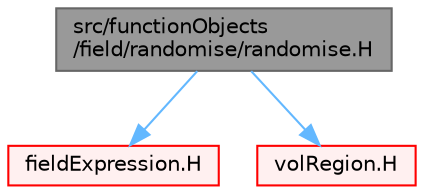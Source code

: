 digraph "src/functionObjects/field/randomise/randomise.H"
{
 // LATEX_PDF_SIZE
  bgcolor="transparent";
  edge [fontname=Helvetica,fontsize=10,labelfontname=Helvetica,labelfontsize=10];
  node [fontname=Helvetica,fontsize=10,shape=box,height=0.2,width=0.4];
  Node1 [id="Node000001",label="src/functionObjects\l/field/randomise/randomise.H",height=0.2,width=0.4,color="gray40", fillcolor="grey60", style="filled", fontcolor="black",tooltip=" "];
  Node1 -> Node2 [id="edge1_Node000001_Node000002",color="steelblue1",style="solid",tooltip=" "];
  Node2 [id="Node000002",label="fieldExpression.H",height=0.2,width=0.4,color="red", fillcolor="#FFF0F0", style="filled",URL="$fieldExpression_8H.html",tooltip=" "];
  Node1 -> Node403 [id="edge2_Node000001_Node000403",color="steelblue1",style="solid",tooltip=" "];
  Node403 [id="Node000403",label="volRegion.H",height=0.2,width=0.4,color="red", fillcolor="#FFF0F0", style="filled",URL="$volRegion_8H.html",tooltip=" "];
}
